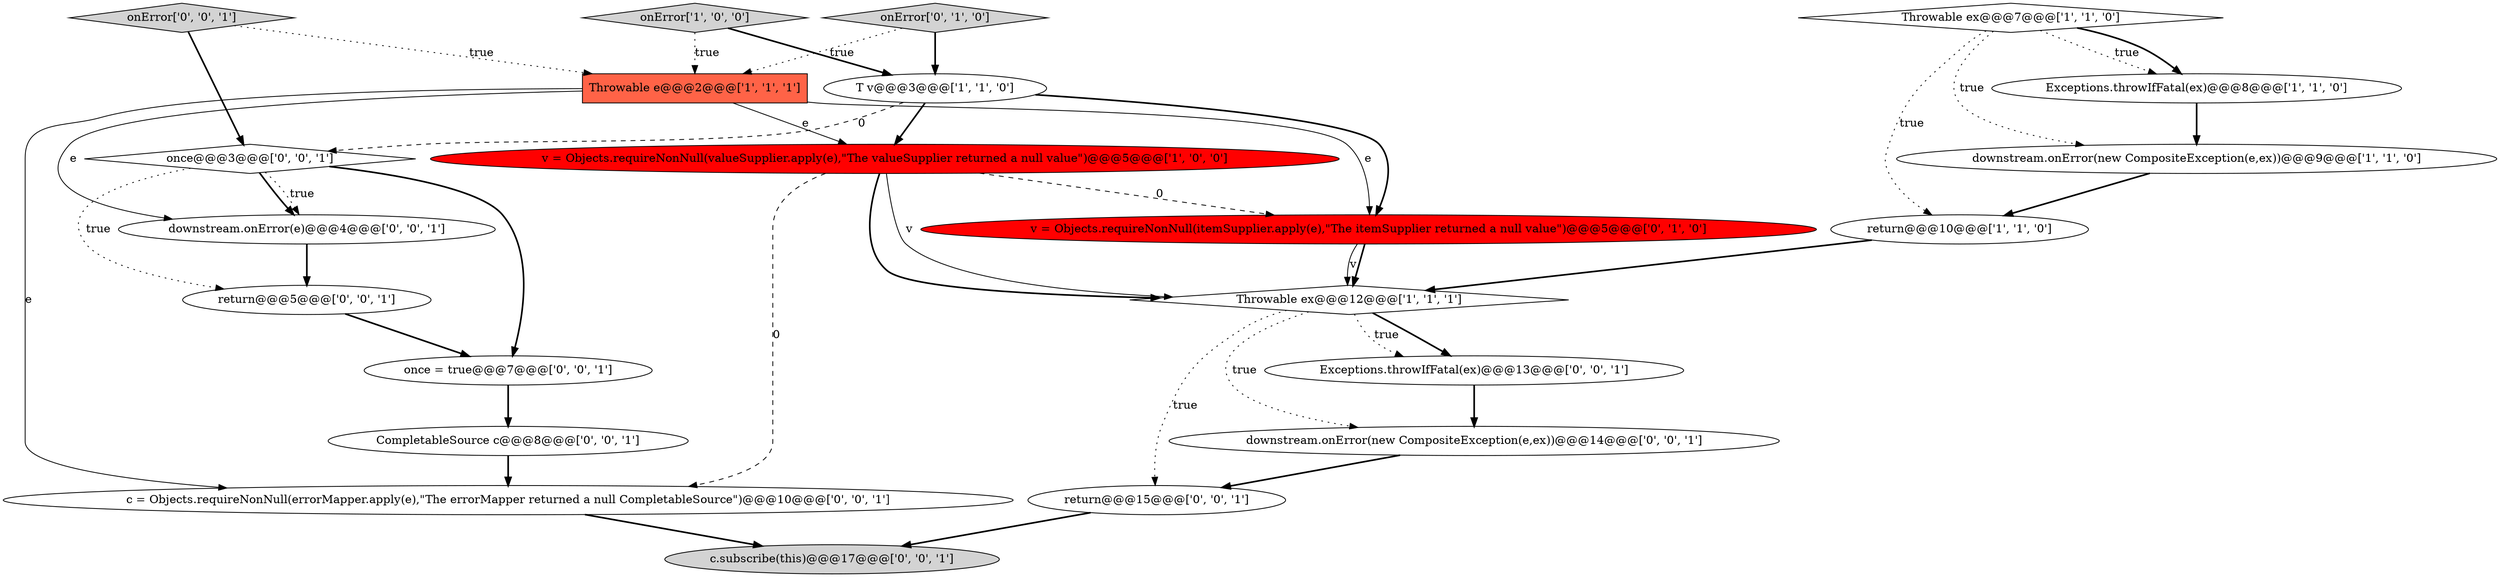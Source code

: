 digraph {
4 [style = filled, label = "Throwable ex@@@12@@@['1', '1', '1']", fillcolor = white, shape = diamond image = "AAA0AAABBB1BBB"];
9 [style = filled, label = "onError['0', '1', '0']", fillcolor = lightgray, shape = diamond image = "AAA0AAABBB2BBB"];
11 [style = filled, label = "return@@@15@@@['0', '0', '1']", fillcolor = white, shape = ellipse image = "AAA0AAABBB3BBB"];
21 [style = filled, label = "Exceptions.throwIfFatal(ex)@@@13@@@['0', '0', '1']", fillcolor = white, shape = ellipse image = "AAA0AAABBB3BBB"];
17 [style = filled, label = "once@@@3@@@['0', '0', '1']", fillcolor = white, shape = diamond image = "AAA0AAABBB3BBB"];
10 [style = filled, label = "v = Objects.requireNonNull(itemSupplier.apply(e),\"The itemSupplier returned a null value\")@@@5@@@['0', '1', '0']", fillcolor = red, shape = ellipse image = "AAA1AAABBB2BBB"];
14 [style = filled, label = "return@@@5@@@['0', '0', '1']", fillcolor = white, shape = ellipse image = "AAA0AAABBB3BBB"];
18 [style = filled, label = "once = true@@@7@@@['0', '0', '1']", fillcolor = white, shape = ellipse image = "AAA0AAABBB3BBB"];
13 [style = filled, label = "downstream.onError(e)@@@4@@@['0', '0', '1']", fillcolor = white, shape = ellipse image = "AAA0AAABBB3BBB"];
5 [style = filled, label = "Throwable e@@@2@@@['1', '1', '1']", fillcolor = tomato, shape = box image = "AAA0AAABBB1BBB"];
7 [style = filled, label = "onError['1', '0', '0']", fillcolor = lightgray, shape = diamond image = "AAA0AAABBB1BBB"];
16 [style = filled, label = "onError['0', '0', '1']", fillcolor = lightgray, shape = diamond image = "AAA0AAABBB3BBB"];
20 [style = filled, label = "CompletableSource c@@@8@@@['0', '0', '1']", fillcolor = white, shape = ellipse image = "AAA0AAABBB3BBB"];
15 [style = filled, label = "c.subscribe(this)@@@17@@@['0', '0', '1']", fillcolor = lightgray, shape = ellipse image = "AAA0AAABBB3BBB"];
1 [style = filled, label = "T v@@@3@@@['1', '1', '0']", fillcolor = white, shape = ellipse image = "AAA0AAABBB1BBB"];
2 [style = filled, label = "Throwable ex@@@7@@@['1', '1', '0']", fillcolor = white, shape = diamond image = "AAA0AAABBB1BBB"];
6 [style = filled, label = "v = Objects.requireNonNull(valueSupplier.apply(e),\"The valueSupplier returned a null value\")@@@5@@@['1', '0', '0']", fillcolor = red, shape = ellipse image = "AAA1AAABBB1BBB"];
12 [style = filled, label = "downstream.onError(new CompositeException(e,ex))@@@14@@@['0', '0', '1']", fillcolor = white, shape = ellipse image = "AAA0AAABBB3BBB"];
0 [style = filled, label = "Exceptions.throwIfFatal(ex)@@@8@@@['1', '1', '0']", fillcolor = white, shape = ellipse image = "AAA0AAABBB1BBB"];
3 [style = filled, label = "return@@@10@@@['1', '1', '0']", fillcolor = white, shape = ellipse image = "AAA0AAABBB1BBB"];
19 [style = filled, label = "c = Objects.requireNonNull(errorMapper.apply(e),\"The errorMapper returned a null CompletableSource\")@@@10@@@['0', '0', '1']", fillcolor = white, shape = ellipse image = "AAA0AAABBB3BBB"];
8 [style = filled, label = "downstream.onError(new CompositeException(e,ex))@@@9@@@['1', '1', '0']", fillcolor = white, shape = ellipse image = "AAA0AAABBB1BBB"];
2->3 [style = dotted, label="true"];
7->1 [style = bold, label=""];
2->0 [style = dotted, label="true"];
8->3 [style = bold, label=""];
12->11 [style = bold, label=""];
4->21 [style = bold, label=""];
17->14 [style = dotted, label="true"];
4->11 [style = dotted, label="true"];
16->17 [style = bold, label=""];
3->4 [style = bold, label=""];
11->15 [style = bold, label=""];
6->10 [style = dashed, label="0"];
7->5 [style = dotted, label="true"];
21->12 [style = bold, label=""];
4->21 [style = dotted, label="true"];
5->6 [style = solid, label="e"];
6->4 [style = bold, label=""];
18->20 [style = bold, label=""];
9->5 [style = dotted, label="true"];
2->0 [style = bold, label=""];
1->6 [style = bold, label=""];
1->17 [style = dashed, label="0"];
6->19 [style = dashed, label="0"];
0->8 [style = bold, label=""];
16->5 [style = dotted, label="true"];
10->4 [style = bold, label=""];
10->4 [style = solid, label="v"];
14->18 [style = bold, label=""];
17->13 [style = bold, label=""];
6->4 [style = solid, label="v"];
19->15 [style = bold, label=""];
9->1 [style = bold, label=""];
20->19 [style = bold, label=""];
17->13 [style = dotted, label="true"];
1->10 [style = bold, label=""];
4->12 [style = dotted, label="true"];
13->14 [style = bold, label=""];
17->18 [style = bold, label=""];
2->8 [style = dotted, label="true"];
5->19 [style = solid, label="e"];
5->10 [style = solid, label="e"];
5->13 [style = solid, label="e"];
}
